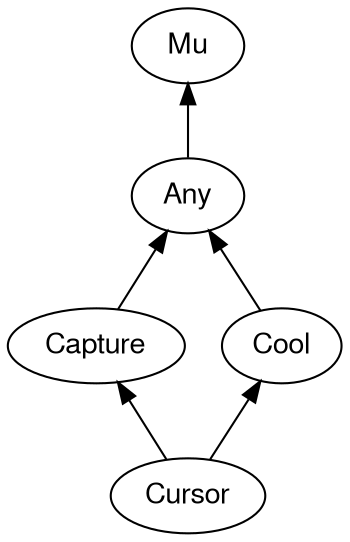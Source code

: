 digraph "perl6-type-graph" {
    rankdir=BT;
    splines=polyline;
    overlap=false; 
    // Types
    "Cursor" [color="#000000", fontcolor="#000000", href="/type/Cursor", fontname="FreeSans"];
    "Mu" [color="#000000", fontcolor="#000000", href="/type/Mu", fontname="FreeSans"];
    "Any" [color="#000000", fontcolor="#000000", href="/type/Any", fontname="FreeSans"];
    "Capture" [color="#000000", fontcolor="#000000", href="/type/Capture", fontname="FreeSans"];
    "Cool" [color="#000000", fontcolor="#000000", href="/type/Cool", fontname="FreeSans"];

    // Superclasses
    "Cursor" -> "Capture" [color="#000000"];
    "Cursor" -> "Cool" [color="#000000"];
    "Any" -> "Mu" [color="#000000"];
    "Capture" -> "Any" [color="#000000"];
    "Cool" -> "Any" [color="#000000"];

    // Roles
}
